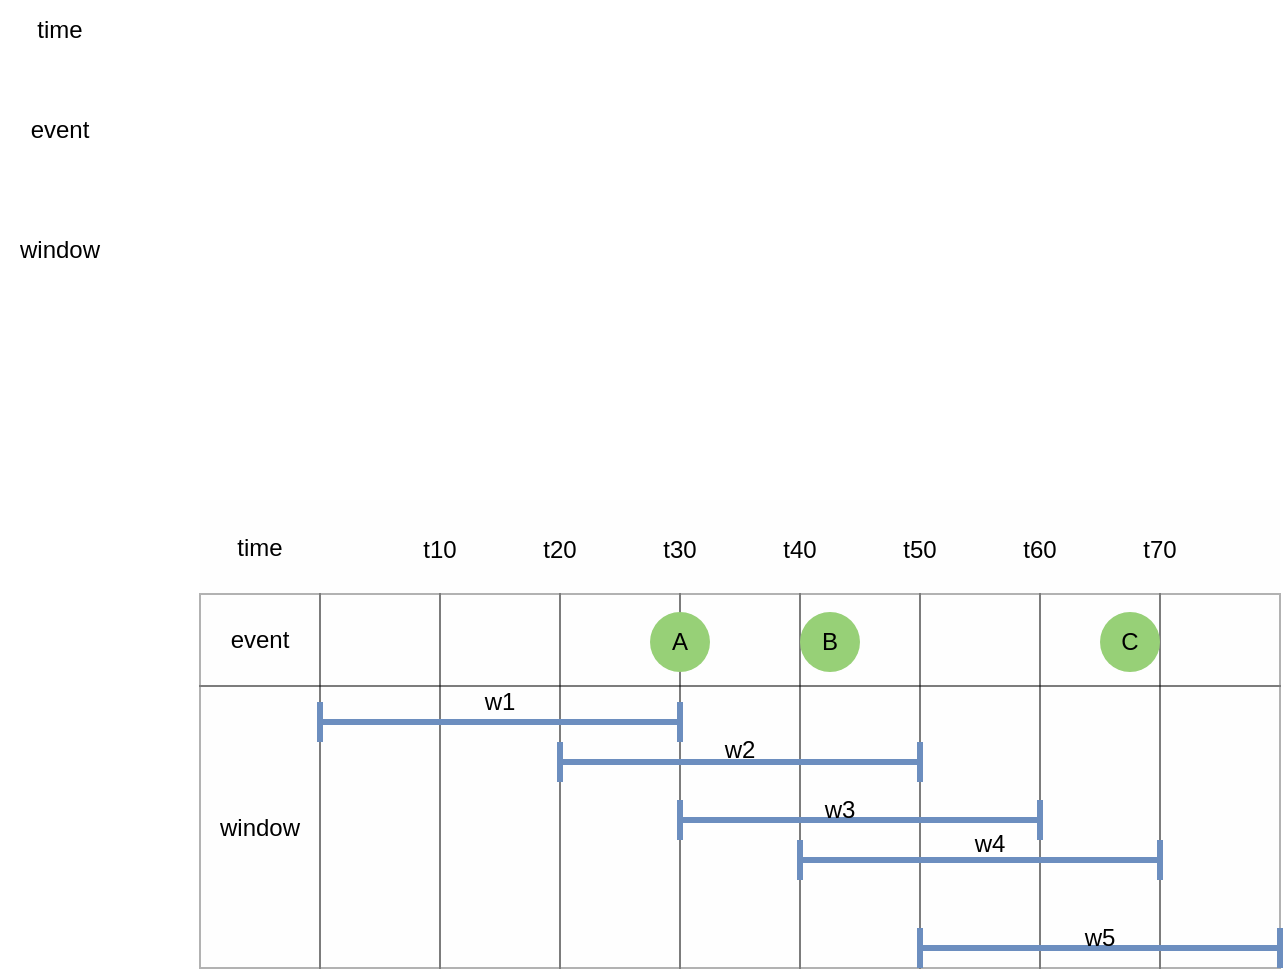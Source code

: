 <mxfile version="24.0.7" type="github">
  <diagram name="페이지-1" id="zxHo8dAMRIaKnlPVU3Zw">
    <mxGraphModel dx="524" dy="997" grid="1" gridSize="10" guides="1" tooltips="1" connect="1" arrows="1" fold="1" page="1" pageScale="1" pageWidth="1169" pageHeight="827" math="0" shadow="0">
      <root>
        <mxCell id="0" />
        <mxCell id="1" parent="0" />
        <mxCell id="qYvuUMzlHFwhiG2a9g9f-63" value="time" style="text;html=1;align=center;verticalAlign=middle;whiteSpace=wrap;rounded=0;" vertex="1" parent="1">
          <mxGeometry x="90" y="110" width="60" height="30" as="geometry" />
        </mxCell>
        <mxCell id="qYvuUMzlHFwhiG2a9g9f-64" value="event" style="text;html=1;align=center;verticalAlign=middle;whiteSpace=wrap;rounded=0;" vertex="1" parent="1">
          <mxGeometry x="90" y="160" width="60" height="30" as="geometry" />
        </mxCell>
        <mxCell id="qYvuUMzlHFwhiG2a9g9f-65" value="window" style="text;html=1;align=center;verticalAlign=middle;whiteSpace=wrap;rounded=0;" vertex="1" parent="1">
          <mxGeometry x="90" y="220" width="60" height="30" as="geometry" />
        </mxCell>
        <mxCell id="qYvuUMzlHFwhiG2a9g9f-66" value="" style="childLayout=tableLayout;recursiveResize=0;shadow=0;fillColor=#f5f5f5;strokeColor=none;opacity=10;fontColor=#333333;" vertex="1" parent="1">
          <mxGeometry x="190" y="360" width="540" height="234" as="geometry" />
        </mxCell>
        <mxCell id="qYvuUMzlHFwhiG2a9g9f-67" value="" style="shape=tableRow;horizontal=0;startSize=0;swimlaneHead=0;swimlaneBody=0;top=0;left=0;bottom=0;right=0;dropTarget=0;collapsible=0;recursiveResize=0;expand=0;fontStyle=0;fillColor=none;strokeColor=inherit;opacity=0;" vertex="1" parent="qYvuUMzlHFwhiG2a9g9f-66">
          <mxGeometry width="540" height="47" as="geometry" />
        </mxCell>
        <mxCell id="qYvuUMzlHFwhiG2a9g9f-68" value="time" style="connectable=0;recursiveResize=0;strokeColor=inherit;fillColor=none;align=center;whiteSpace=wrap;html=1;opacity=30;" vertex="1" parent="qYvuUMzlHFwhiG2a9g9f-67">
          <mxGeometry width="60" height="47" as="geometry">
            <mxRectangle width="60" height="47" as="alternateBounds" />
          </mxGeometry>
        </mxCell>
        <mxCell id="qYvuUMzlHFwhiG2a9g9f-69" value="" style="connectable=0;recursiveResize=0;strokeColor=inherit;fillColor=none;align=center;whiteSpace=wrap;html=1;opacity=30;" vertex="1" parent="qYvuUMzlHFwhiG2a9g9f-67">
          <mxGeometry x="60" width="60" height="47" as="geometry">
            <mxRectangle width="60" height="47" as="alternateBounds" />
          </mxGeometry>
        </mxCell>
        <mxCell id="qYvuUMzlHFwhiG2a9g9f-70" value="" style="connectable=0;recursiveResize=0;strokeColor=inherit;fillColor=none;align=center;whiteSpace=wrap;html=1;opacity=30;" vertex="1" parent="qYvuUMzlHFwhiG2a9g9f-67">
          <mxGeometry x="120" width="60" height="47" as="geometry">
            <mxRectangle width="60" height="47" as="alternateBounds" />
          </mxGeometry>
        </mxCell>
        <mxCell id="qYvuUMzlHFwhiG2a9g9f-79" style="connectable=0;recursiveResize=0;strokeColor=inherit;fillColor=none;align=center;whiteSpace=wrap;html=1;opacity=30;" vertex="1" parent="qYvuUMzlHFwhiG2a9g9f-67">
          <mxGeometry x="180" width="60" height="47" as="geometry">
            <mxRectangle width="60" height="47" as="alternateBounds" />
          </mxGeometry>
        </mxCell>
        <mxCell id="qYvuUMzlHFwhiG2a9g9f-82" style="connectable=0;recursiveResize=0;strokeColor=inherit;fillColor=none;align=center;whiteSpace=wrap;html=1;opacity=30;" vertex="1" parent="qYvuUMzlHFwhiG2a9g9f-67">
          <mxGeometry x="240" width="60" height="47" as="geometry">
            <mxRectangle width="60" height="47" as="alternateBounds" />
          </mxGeometry>
        </mxCell>
        <mxCell id="qYvuUMzlHFwhiG2a9g9f-85" style="connectable=0;recursiveResize=0;strokeColor=inherit;fillColor=none;align=center;whiteSpace=wrap;html=1;opacity=30;" vertex="1" parent="qYvuUMzlHFwhiG2a9g9f-67">
          <mxGeometry x="300" width="60" height="47" as="geometry">
            <mxRectangle width="60" height="47" as="alternateBounds" />
          </mxGeometry>
        </mxCell>
        <mxCell id="qYvuUMzlHFwhiG2a9g9f-88" style="connectable=0;recursiveResize=0;strokeColor=inherit;fillColor=none;align=center;whiteSpace=wrap;html=1;opacity=30;" vertex="1" parent="qYvuUMzlHFwhiG2a9g9f-67">
          <mxGeometry x="360" width="60" height="47" as="geometry">
            <mxRectangle width="60" height="47" as="alternateBounds" />
          </mxGeometry>
        </mxCell>
        <mxCell id="qYvuUMzlHFwhiG2a9g9f-91" style="connectable=0;recursiveResize=0;strokeColor=inherit;fillColor=none;align=center;whiteSpace=wrap;html=1;opacity=30;" vertex="1" parent="qYvuUMzlHFwhiG2a9g9f-67">
          <mxGeometry x="420" width="60" height="47" as="geometry">
            <mxRectangle width="60" height="47" as="alternateBounds" />
          </mxGeometry>
        </mxCell>
        <mxCell id="qYvuUMzlHFwhiG2a9g9f-134" style="connectable=0;recursiveResize=0;strokeColor=inherit;fillColor=none;align=center;whiteSpace=wrap;html=1;opacity=30;" vertex="1" parent="qYvuUMzlHFwhiG2a9g9f-67">
          <mxGeometry x="480" width="60" height="47" as="geometry">
            <mxRectangle width="60" height="47" as="alternateBounds" />
          </mxGeometry>
        </mxCell>
        <mxCell id="qYvuUMzlHFwhiG2a9g9f-71" style="shape=tableRow;horizontal=0;startSize=0;swimlaneHead=0;swimlaneBody=0;top=0;left=0;bottom=0;right=0;dropTarget=0;collapsible=0;recursiveResize=0;expand=0;fontStyle=0;fillColor=none;strokeColor=default;opacity=30;" vertex="1" parent="qYvuUMzlHFwhiG2a9g9f-66">
          <mxGeometry y="47" width="540" height="46" as="geometry" />
        </mxCell>
        <mxCell id="qYvuUMzlHFwhiG2a9g9f-72" value="event" style="connectable=0;recursiveResize=0;strokeColor=inherit;fillColor=none;align=center;whiteSpace=wrap;html=1;opacity=30;" vertex="1" parent="qYvuUMzlHFwhiG2a9g9f-71">
          <mxGeometry width="60" height="46" as="geometry">
            <mxRectangle width="60" height="46" as="alternateBounds" />
          </mxGeometry>
        </mxCell>
        <mxCell id="qYvuUMzlHFwhiG2a9g9f-73" value="" style="connectable=0;recursiveResize=0;strokeColor=default;fillColor=none;align=center;whiteSpace=wrap;html=1;opacity=30;" vertex="1" parent="qYvuUMzlHFwhiG2a9g9f-71">
          <mxGeometry x="60" width="60" height="46" as="geometry">
            <mxRectangle width="60" height="46" as="alternateBounds" />
          </mxGeometry>
        </mxCell>
        <mxCell id="qYvuUMzlHFwhiG2a9g9f-74" value="" style="connectable=0;recursiveResize=0;strokeColor=default;fillColor=none;align=center;whiteSpace=wrap;html=1;opacity=30;" vertex="1" parent="qYvuUMzlHFwhiG2a9g9f-71">
          <mxGeometry x="120" width="60" height="46" as="geometry">
            <mxRectangle width="60" height="46" as="alternateBounds" />
          </mxGeometry>
        </mxCell>
        <mxCell id="qYvuUMzlHFwhiG2a9g9f-80" style="connectable=0;recursiveResize=0;strokeColor=default;fillColor=none;align=center;whiteSpace=wrap;html=1;opacity=30;" vertex="1" parent="qYvuUMzlHFwhiG2a9g9f-71">
          <mxGeometry x="180" width="60" height="46" as="geometry">
            <mxRectangle width="60" height="46" as="alternateBounds" />
          </mxGeometry>
        </mxCell>
        <mxCell id="qYvuUMzlHFwhiG2a9g9f-83" style="connectable=0;recursiveResize=0;strokeColor=default;fillColor=none;align=center;whiteSpace=wrap;html=1;opacity=30;" vertex="1" parent="qYvuUMzlHFwhiG2a9g9f-71">
          <mxGeometry x="240" width="60" height="46" as="geometry">
            <mxRectangle width="60" height="46" as="alternateBounds" />
          </mxGeometry>
        </mxCell>
        <mxCell id="qYvuUMzlHFwhiG2a9g9f-86" style="connectable=0;recursiveResize=0;strokeColor=default;fillColor=none;align=center;whiteSpace=wrap;html=1;opacity=30;" vertex="1" parent="qYvuUMzlHFwhiG2a9g9f-71">
          <mxGeometry x="300" width="60" height="46" as="geometry">
            <mxRectangle width="60" height="46" as="alternateBounds" />
          </mxGeometry>
        </mxCell>
        <mxCell id="qYvuUMzlHFwhiG2a9g9f-89" style="connectable=0;recursiveResize=0;strokeColor=default;fillColor=none;align=center;whiteSpace=wrap;html=1;opacity=30;" vertex="1" parent="qYvuUMzlHFwhiG2a9g9f-71">
          <mxGeometry x="360" width="60" height="46" as="geometry">
            <mxRectangle width="60" height="46" as="alternateBounds" />
          </mxGeometry>
        </mxCell>
        <mxCell id="qYvuUMzlHFwhiG2a9g9f-92" style="connectable=0;recursiveResize=0;strokeColor=default;fillColor=none;align=center;whiteSpace=wrap;html=1;opacity=30;" vertex="1" parent="qYvuUMzlHFwhiG2a9g9f-71">
          <mxGeometry x="420" width="60" height="46" as="geometry">
            <mxRectangle width="60" height="46" as="alternateBounds" />
          </mxGeometry>
        </mxCell>
        <mxCell id="qYvuUMzlHFwhiG2a9g9f-135" style="connectable=0;recursiveResize=0;strokeColor=default;fillColor=none;align=center;whiteSpace=wrap;html=1;opacity=30;" vertex="1" parent="qYvuUMzlHFwhiG2a9g9f-71">
          <mxGeometry x="480" width="60" height="46" as="geometry">
            <mxRectangle width="60" height="46" as="alternateBounds" />
          </mxGeometry>
        </mxCell>
        <mxCell id="qYvuUMzlHFwhiG2a9g9f-75" style="shape=tableRow;horizontal=0;startSize=0;swimlaneHead=0;swimlaneBody=0;top=0;left=0;bottom=0;right=0;dropTarget=0;collapsible=0;recursiveResize=0;expand=0;fontStyle=0;fillColor=none;strokeColor=default;opacity=30;" vertex="1" parent="qYvuUMzlHFwhiG2a9g9f-66">
          <mxGeometry y="93" width="540" height="47" as="geometry" />
        </mxCell>
        <mxCell id="qYvuUMzlHFwhiG2a9g9f-76" value="window" style="connectable=0;recursiveResize=0;strokeColor=inherit;fillColor=none;align=center;whiteSpace=wrap;html=1;opacity=30;rowspan=3;colspan=1;" vertex="1" parent="qYvuUMzlHFwhiG2a9g9f-75">
          <mxGeometry width="60" height="141" as="geometry">
            <mxRectangle width="60" height="47" as="alternateBounds" />
          </mxGeometry>
        </mxCell>
        <mxCell id="qYvuUMzlHFwhiG2a9g9f-77" value="" style="connectable=0;recursiveResize=0;strokeColor=default;fillColor=none;align=center;whiteSpace=wrap;html=1;opacity=30;rowspan=3;colspan=1;" vertex="1" parent="qYvuUMzlHFwhiG2a9g9f-75">
          <mxGeometry x="60" width="60" height="141" as="geometry">
            <mxRectangle width="60" height="47" as="alternateBounds" />
          </mxGeometry>
        </mxCell>
        <mxCell id="qYvuUMzlHFwhiG2a9g9f-78" value="" style="connectable=0;recursiveResize=0;strokeColor=default;fillColor=none;align=center;whiteSpace=wrap;html=1;opacity=30;rowspan=3;colspan=1;" vertex="1" parent="qYvuUMzlHFwhiG2a9g9f-75">
          <mxGeometry x="120" width="60" height="141" as="geometry">
            <mxRectangle width="60" height="47" as="alternateBounds" />
          </mxGeometry>
        </mxCell>
        <mxCell id="qYvuUMzlHFwhiG2a9g9f-81" style="connectable=0;recursiveResize=0;strokeColor=default;fillColor=none;align=center;whiteSpace=wrap;html=1;opacity=30;rowspan=3;colspan=1;" vertex="1" parent="qYvuUMzlHFwhiG2a9g9f-75">
          <mxGeometry x="180" width="60" height="141" as="geometry">
            <mxRectangle width="60" height="47" as="alternateBounds" />
          </mxGeometry>
        </mxCell>
        <mxCell id="qYvuUMzlHFwhiG2a9g9f-84" style="connectable=0;recursiveResize=0;strokeColor=default;fillColor=none;align=center;whiteSpace=wrap;html=1;opacity=30;rowspan=3;colspan=1;" vertex="1" parent="qYvuUMzlHFwhiG2a9g9f-75">
          <mxGeometry x="240" width="60" height="141" as="geometry">
            <mxRectangle width="60" height="47" as="alternateBounds" />
          </mxGeometry>
        </mxCell>
        <mxCell id="qYvuUMzlHFwhiG2a9g9f-87" style="connectable=0;recursiveResize=0;strokeColor=default;fillColor=none;align=center;whiteSpace=wrap;html=1;opacity=30;rowspan=3;colspan=1;" vertex="1" parent="qYvuUMzlHFwhiG2a9g9f-75">
          <mxGeometry x="300" width="60" height="141" as="geometry">
            <mxRectangle width="60" height="47" as="alternateBounds" />
          </mxGeometry>
        </mxCell>
        <mxCell id="qYvuUMzlHFwhiG2a9g9f-90" style="connectable=0;recursiveResize=0;strokeColor=default;fillColor=none;align=center;whiteSpace=wrap;html=1;opacity=30;rowspan=3;colspan=1;" vertex="1" parent="qYvuUMzlHFwhiG2a9g9f-75">
          <mxGeometry x="360" width="60" height="141" as="geometry">
            <mxRectangle width="60" height="47" as="alternateBounds" />
          </mxGeometry>
        </mxCell>
        <mxCell id="qYvuUMzlHFwhiG2a9g9f-93" style="connectable=0;recursiveResize=0;strokeColor=default;fillColor=none;align=center;whiteSpace=wrap;html=1;opacity=30;rowspan=3;colspan=1;" vertex="1" parent="qYvuUMzlHFwhiG2a9g9f-75">
          <mxGeometry x="420" width="60" height="141" as="geometry">
            <mxRectangle width="60" height="47" as="alternateBounds" />
          </mxGeometry>
        </mxCell>
        <mxCell id="qYvuUMzlHFwhiG2a9g9f-136" style="connectable=0;recursiveResize=0;strokeColor=default;fillColor=none;align=center;whiteSpace=wrap;html=1;opacity=30;rowspan=3;colspan=1;" vertex="1" parent="qYvuUMzlHFwhiG2a9g9f-75">
          <mxGeometry x="480" width="60" height="141" as="geometry">
            <mxRectangle width="60" height="47" as="alternateBounds" />
          </mxGeometry>
        </mxCell>
        <mxCell id="qYvuUMzlHFwhiG2a9g9f-111" style="shape=tableRow;horizontal=0;startSize=0;swimlaneHead=0;swimlaneBody=0;top=0;left=0;bottom=0;right=0;dropTarget=0;collapsible=0;recursiveResize=0;expand=0;fontStyle=0;fillColor=none;strokeColor=default;opacity=30;" vertex="1" parent="qYvuUMzlHFwhiG2a9g9f-66">
          <mxGeometry y="140" width="540" height="47" as="geometry" />
        </mxCell>
        <mxCell id="qYvuUMzlHFwhiG2a9g9f-112" style="connectable=0;recursiveResize=0;strokeColor=inherit;fillColor=none;align=center;whiteSpace=wrap;html=1;opacity=30;" vertex="1" visible="0" parent="qYvuUMzlHFwhiG2a9g9f-111">
          <mxGeometry width="60" height="47" as="geometry">
            <mxRectangle width="60" height="47" as="alternateBounds" />
          </mxGeometry>
        </mxCell>
        <mxCell id="qYvuUMzlHFwhiG2a9g9f-113" style="connectable=0;recursiveResize=0;strokeColor=default;fillColor=none;align=center;whiteSpace=wrap;html=1;opacity=30;" vertex="1" visible="0" parent="qYvuUMzlHFwhiG2a9g9f-111">
          <mxGeometry x="60" width="60" height="47" as="geometry">
            <mxRectangle width="60" height="47" as="alternateBounds" />
          </mxGeometry>
        </mxCell>
        <mxCell id="qYvuUMzlHFwhiG2a9g9f-114" style="connectable=0;recursiveResize=0;strokeColor=default;fillColor=none;align=center;whiteSpace=wrap;html=1;opacity=30;" vertex="1" visible="0" parent="qYvuUMzlHFwhiG2a9g9f-111">
          <mxGeometry x="120" width="60" height="47" as="geometry">
            <mxRectangle width="60" height="47" as="alternateBounds" />
          </mxGeometry>
        </mxCell>
        <mxCell id="qYvuUMzlHFwhiG2a9g9f-115" style="connectable=0;recursiveResize=0;strokeColor=default;fillColor=none;align=center;whiteSpace=wrap;html=1;opacity=30;" vertex="1" visible="0" parent="qYvuUMzlHFwhiG2a9g9f-111">
          <mxGeometry x="180" width="60" height="47" as="geometry">
            <mxRectangle width="60" height="47" as="alternateBounds" />
          </mxGeometry>
        </mxCell>
        <mxCell id="qYvuUMzlHFwhiG2a9g9f-116" style="connectable=0;recursiveResize=0;strokeColor=default;fillColor=none;align=center;whiteSpace=wrap;html=1;opacity=30;" vertex="1" visible="0" parent="qYvuUMzlHFwhiG2a9g9f-111">
          <mxGeometry x="240" width="60" height="47" as="geometry">
            <mxRectangle width="60" height="47" as="alternateBounds" />
          </mxGeometry>
        </mxCell>
        <mxCell id="qYvuUMzlHFwhiG2a9g9f-117" style="connectable=0;recursiveResize=0;strokeColor=default;fillColor=none;align=center;whiteSpace=wrap;html=1;opacity=30;" vertex="1" visible="0" parent="qYvuUMzlHFwhiG2a9g9f-111">
          <mxGeometry x="300" width="60" height="47" as="geometry">
            <mxRectangle width="60" height="47" as="alternateBounds" />
          </mxGeometry>
        </mxCell>
        <mxCell id="qYvuUMzlHFwhiG2a9g9f-118" style="connectable=0;recursiveResize=0;strokeColor=default;fillColor=none;align=center;whiteSpace=wrap;html=1;opacity=30;" vertex="1" visible="0" parent="qYvuUMzlHFwhiG2a9g9f-111">
          <mxGeometry x="360" width="60" height="47" as="geometry">
            <mxRectangle width="60" height="47" as="alternateBounds" />
          </mxGeometry>
        </mxCell>
        <mxCell id="qYvuUMzlHFwhiG2a9g9f-119" style="connectable=0;recursiveResize=0;strokeColor=default;fillColor=none;align=center;whiteSpace=wrap;html=1;opacity=30;" vertex="1" visible="0" parent="qYvuUMzlHFwhiG2a9g9f-111">
          <mxGeometry x="420" width="60" height="47" as="geometry">
            <mxRectangle width="60" height="47" as="alternateBounds" />
          </mxGeometry>
        </mxCell>
        <mxCell id="qYvuUMzlHFwhiG2a9g9f-137" style="connectable=0;recursiveResize=0;strokeColor=default;fillColor=none;align=center;whiteSpace=wrap;html=1;opacity=30;" vertex="1" visible="0" parent="qYvuUMzlHFwhiG2a9g9f-111">
          <mxGeometry x="480" width="60" height="47" as="geometry">
            <mxRectangle width="60" height="47" as="alternateBounds" />
          </mxGeometry>
        </mxCell>
        <mxCell id="qYvuUMzlHFwhiG2a9g9f-124" style="shape=tableRow;horizontal=0;startSize=0;swimlaneHead=0;swimlaneBody=0;top=0;left=0;bottom=0;right=0;dropTarget=0;collapsible=0;recursiveResize=0;expand=0;fontStyle=0;fillColor=none;strokeColor=default;opacity=30;" vertex="1" parent="qYvuUMzlHFwhiG2a9g9f-66">
          <mxGeometry y="187" width="540" height="47" as="geometry" />
        </mxCell>
        <mxCell id="qYvuUMzlHFwhiG2a9g9f-125" style="connectable=0;recursiveResize=0;strokeColor=inherit;fillColor=none;align=center;whiteSpace=wrap;html=1;opacity=30;" vertex="1" visible="0" parent="qYvuUMzlHFwhiG2a9g9f-124">
          <mxGeometry width="60" height="47" as="geometry">
            <mxRectangle width="60" height="47" as="alternateBounds" />
          </mxGeometry>
        </mxCell>
        <mxCell id="qYvuUMzlHFwhiG2a9g9f-126" style="connectable=0;recursiveResize=0;strokeColor=default;fillColor=none;align=center;whiteSpace=wrap;html=1;opacity=30;" vertex="1" visible="0" parent="qYvuUMzlHFwhiG2a9g9f-124">
          <mxGeometry x="60" width="60" height="47" as="geometry">
            <mxRectangle width="60" height="47" as="alternateBounds" />
          </mxGeometry>
        </mxCell>
        <mxCell id="qYvuUMzlHFwhiG2a9g9f-127" style="connectable=0;recursiveResize=0;strokeColor=default;fillColor=none;align=center;whiteSpace=wrap;html=1;opacity=30;" vertex="1" visible="0" parent="qYvuUMzlHFwhiG2a9g9f-124">
          <mxGeometry x="120" width="60" height="47" as="geometry">
            <mxRectangle width="60" height="47" as="alternateBounds" />
          </mxGeometry>
        </mxCell>
        <mxCell id="qYvuUMzlHFwhiG2a9g9f-128" style="connectable=0;recursiveResize=0;strokeColor=default;fillColor=none;align=center;whiteSpace=wrap;html=1;opacity=30;" vertex="1" visible="0" parent="qYvuUMzlHFwhiG2a9g9f-124">
          <mxGeometry x="180" width="60" height="47" as="geometry">
            <mxRectangle width="60" height="47" as="alternateBounds" />
          </mxGeometry>
        </mxCell>
        <mxCell id="qYvuUMzlHFwhiG2a9g9f-129" style="connectable=0;recursiveResize=0;strokeColor=default;fillColor=none;align=center;whiteSpace=wrap;html=1;opacity=30;" vertex="1" visible="0" parent="qYvuUMzlHFwhiG2a9g9f-124">
          <mxGeometry x="240" width="60" height="47" as="geometry">
            <mxRectangle width="60" height="47" as="alternateBounds" />
          </mxGeometry>
        </mxCell>
        <mxCell id="qYvuUMzlHFwhiG2a9g9f-130" style="connectable=0;recursiveResize=0;strokeColor=default;fillColor=none;align=center;whiteSpace=wrap;html=1;opacity=30;" vertex="1" visible="0" parent="qYvuUMzlHFwhiG2a9g9f-124">
          <mxGeometry x="300" width="60" height="47" as="geometry">
            <mxRectangle width="60" height="47" as="alternateBounds" />
          </mxGeometry>
        </mxCell>
        <mxCell id="qYvuUMzlHFwhiG2a9g9f-131" style="connectable=0;recursiveResize=0;strokeColor=default;fillColor=none;align=center;whiteSpace=wrap;html=1;opacity=30;" vertex="1" visible="0" parent="qYvuUMzlHFwhiG2a9g9f-124">
          <mxGeometry x="360" width="60" height="47" as="geometry">
            <mxRectangle width="60" height="47" as="alternateBounds" />
          </mxGeometry>
        </mxCell>
        <mxCell id="qYvuUMzlHFwhiG2a9g9f-132" style="connectable=0;recursiveResize=0;strokeColor=default;fillColor=none;align=center;whiteSpace=wrap;html=1;opacity=30;" vertex="1" visible="0" parent="qYvuUMzlHFwhiG2a9g9f-124">
          <mxGeometry x="420" width="60" height="47" as="geometry">
            <mxRectangle width="60" height="47" as="alternateBounds" />
          </mxGeometry>
        </mxCell>
        <mxCell id="qYvuUMzlHFwhiG2a9g9f-138" style="connectable=0;recursiveResize=0;strokeColor=default;fillColor=none;align=center;whiteSpace=wrap;html=1;opacity=30;" vertex="1" visible="0" parent="qYvuUMzlHFwhiG2a9g9f-124">
          <mxGeometry x="480" width="60" height="47" as="geometry">
            <mxRectangle width="60" height="47" as="alternateBounds" />
          </mxGeometry>
        </mxCell>
        <mxCell id="qYvuUMzlHFwhiG2a9g9f-97" value="t10" style="text;html=1;align=center;verticalAlign=middle;whiteSpace=wrap;rounded=0;opacity=30;strokeColor=none;" vertex="1" parent="1">
          <mxGeometry x="280" y="370" width="60" height="30" as="geometry" />
        </mxCell>
        <mxCell id="qYvuUMzlHFwhiG2a9g9f-98" value="t20" style="text;html=1;align=center;verticalAlign=middle;whiteSpace=wrap;rounded=0;opacity=30;strokeColor=none;" vertex="1" parent="1">
          <mxGeometry x="340" y="370" width="60" height="30" as="geometry" />
        </mxCell>
        <mxCell id="qYvuUMzlHFwhiG2a9g9f-99" value="t30" style="text;html=1;align=center;verticalAlign=middle;whiteSpace=wrap;rounded=0;opacity=30;strokeColor=none;" vertex="1" parent="1">
          <mxGeometry x="400" y="370" width="60" height="30" as="geometry" />
        </mxCell>
        <mxCell id="qYvuUMzlHFwhiG2a9g9f-100" value="t40" style="text;html=1;align=center;verticalAlign=middle;whiteSpace=wrap;rounded=0;opacity=30;strokeColor=none;" vertex="1" parent="1">
          <mxGeometry x="460" y="370" width="60" height="30" as="geometry" />
        </mxCell>
        <mxCell id="qYvuUMzlHFwhiG2a9g9f-101" value="t50" style="text;html=1;align=center;verticalAlign=middle;whiteSpace=wrap;rounded=0;opacity=30;strokeColor=none;" vertex="1" parent="1">
          <mxGeometry x="520" y="370" width="60" height="30" as="geometry" />
        </mxCell>
        <mxCell id="qYvuUMzlHFwhiG2a9g9f-102" value="t60" style="text;html=1;align=center;verticalAlign=middle;whiteSpace=wrap;rounded=0;opacity=30;strokeColor=none;" vertex="1" parent="1">
          <mxGeometry x="580" y="370" width="60" height="30" as="geometry" />
        </mxCell>
        <mxCell id="qYvuUMzlHFwhiG2a9g9f-104" value="A" style="ellipse;whiteSpace=wrap;html=1;fillColor=#97D077;strokeColor=none;" vertex="1" parent="1">
          <mxGeometry x="415" y="416" width="30" height="30" as="geometry" />
        </mxCell>
        <mxCell id="qYvuUMzlHFwhiG2a9g9f-105" value="B" style="ellipse;whiteSpace=wrap;html=1;fillColor=#97D077;strokeColor=none;" vertex="1" parent="1">
          <mxGeometry x="490" y="416" width="30" height="30" as="geometry" />
        </mxCell>
        <mxCell id="qYvuUMzlHFwhiG2a9g9f-106" value="C" style="ellipse;whiteSpace=wrap;html=1;fillColor=#97D077;strokeColor=none;" vertex="1" parent="1">
          <mxGeometry x="640" y="416" width="30" height="30" as="geometry" />
        </mxCell>
        <mxCell id="qYvuUMzlHFwhiG2a9g9f-107" value="" style="shape=crossbar;whiteSpace=wrap;html=1;rounded=1;strokeWidth=3;fillColor=#dae8fc;strokeColor=#6c8ebf;" vertex="1" parent="1">
          <mxGeometry x="250" y="461" width="180" height="20" as="geometry" />
        </mxCell>
        <mxCell id="qYvuUMzlHFwhiG2a9g9f-108" value="w1" style="text;html=1;align=center;verticalAlign=middle;whiteSpace=wrap;rounded=0;" vertex="1" parent="1">
          <mxGeometry x="310" y="446" width="60" height="30" as="geometry" />
        </mxCell>
        <mxCell id="qYvuUMzlHFwhiG2a9g9f-109" value="" style="shape=crossbar;whiteSpace=wrap;html=1;rounded=1;strokeWidth=3;fillColor=#dae8fc;strokeColor=#6c8ebf;" vertex="1" parent="1">
          <mxGeometry x="370" y="481" width="180" height="20" as="geometry" />
        </mxCell>
        <mxCell id="qYvuUMzlHFwhiG2a9g9f-110" value="w2" style="text;html=1;align=center;verticalAlign=middle;whiteSpace=wrap;rounded=0;" vertex="1" parent="1">
          <mxGeometry x="430" y="470" width="60" height="30" as="geometry" />
        </mxCell>
        <mxCell id="qYvuUMzlHFwhiG2a9g9f-120" value="" style="shape=crossbar;whiteSpace=wrap;html=1;rounded=1;strokeWidth=3;fillColor=#dae8fc;strokeColor=#6c8ebf;" vertex="1" parent="1">
          <mxGeometry x="430" y="510" width="180" height="20" as="geometry" />
        </mxCell>
        <mxCell id="qYvuUMzlHFwhiG2a9g9f-121" value="w3" style="text;html=1;align=center;verticalAlign=middle;whiteSpace=wrap;rounded=0;" vertex="1" parent="1">
          <mxGeometry x="480" y="500" width="60" height="30" as="geometry" />
        </mxCell>
        <mxCell id="qYvuUMzlHFwhiG2a9g9f-122" value="" style="shape=crossbar;whiteSpace=wrap;html=1;rounded=1;strokeWidth=3;fillColor=#dae8fc;strokeColor=#6c8ebf;" vertex="1" parent="1">
          <mxGeometry x="490" y="530" width="180" height="20" as="geometry" />
        </mxCell>
        <mxCell id="qYvuUMzlHFwhiG2a9g9f-123" value="w4" style="text;html=1;align=center;verticalAlign=middle;whiteSpace=wrap;rounded=0;" vertex="1" parent="1">
          <mxGeometry x="555" y="517" width="60" height="30" as="geometry" />
        </mxCell>
        <mxCell id="qYvuUMzlHFwhiG2a9g9f-133" value="" style="shape=crossbar;whiteSpace=wrap;html=1;rounded=1;strokeWidth=3;fillColor=#dae8fc;strokeColor=#6c8ebf;" vertex="1" parent="1">
          <mxGeometry x="550" y="574" width="180" height="20" as="geometry" />
        </mxCell>
        <mxCell id="qYvuUMzlHFwhiG2a9g9f-144" value="w5" style="text;html=1;align=center;verticalAlign=middle;whiteSpace=wrap;rounded=0;" vertex="1" parent="1">
          <mxGeometry x="610" y="564" width="60" height="30" as="geometry" />
        </mxCell>
        <mxCell id="qYvuUMzlHFwhiG2a9g9f-145" value="t70" style="text;html=1;align=center;verticalAlign=middle;whiteSpace=wrap;rounded=0;opacity=30;strokeColor=none;" vertex="1" parent="1">
          <mxGeometry x="640" y="370" width="60" height="30" as="geometry" />
        </mxCell>
      </root>
    </mxGraphModel>
  </diagram>
</mxfile>
